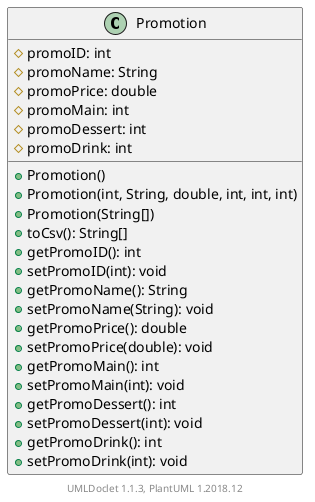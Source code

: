 @startuml

    class Promotion {
        #promoID: int
        #promoName: String
        #promoPrice: double
        #promoMain: int
        #promoDessert: int
        #promoDrink: int
        +Promotion()
        +Promotion(int, String, double, int, int, int)
        +Promotion(String[])
        +toCsv(): String[]
        +getPromoID(): int
        +setPromoID(int): void
        +getPromoName(): String
        +setPromoName(String): void
        +getPromoPrice(): double
        +setPromoPrice(double): void
        +getPromoMain(): int
        +setPromoMain(int): void
        +getPromoDessert(): int
        +setPromoDessert(int): void
        +getPromoDrink(): int
        +setPromoDrink(int): void
    }


    center footer UMLDoclet 1.1.3, PlantUML 1.2018.12
@enduml
